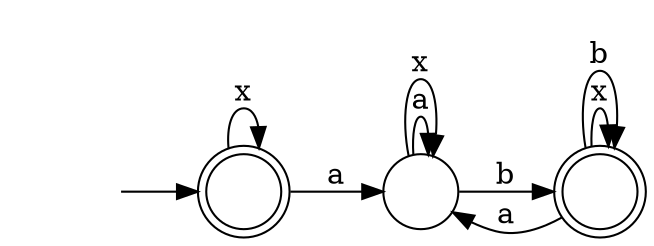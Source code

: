 digraph Automaton {
  rankdir = LR;
  0 [shape=circle,label=""];
  0 -> 0 [label="a"]
  0 -> 0 [label="x"]
  0 -> 1 [label="b"]
  1 [shape=doublecircle,label=""];
  1 -> 0 [label="a"]
  1 -> 1 [label="x"]
  1 -> 1 [label="b"]
  2 [shape=doublecircle,label=""];
  initial [shape=plaintext,label=""];
  initial -> 2
  2 -> 0 [label="a"]
  2 -> 2 [label="x"]
}
